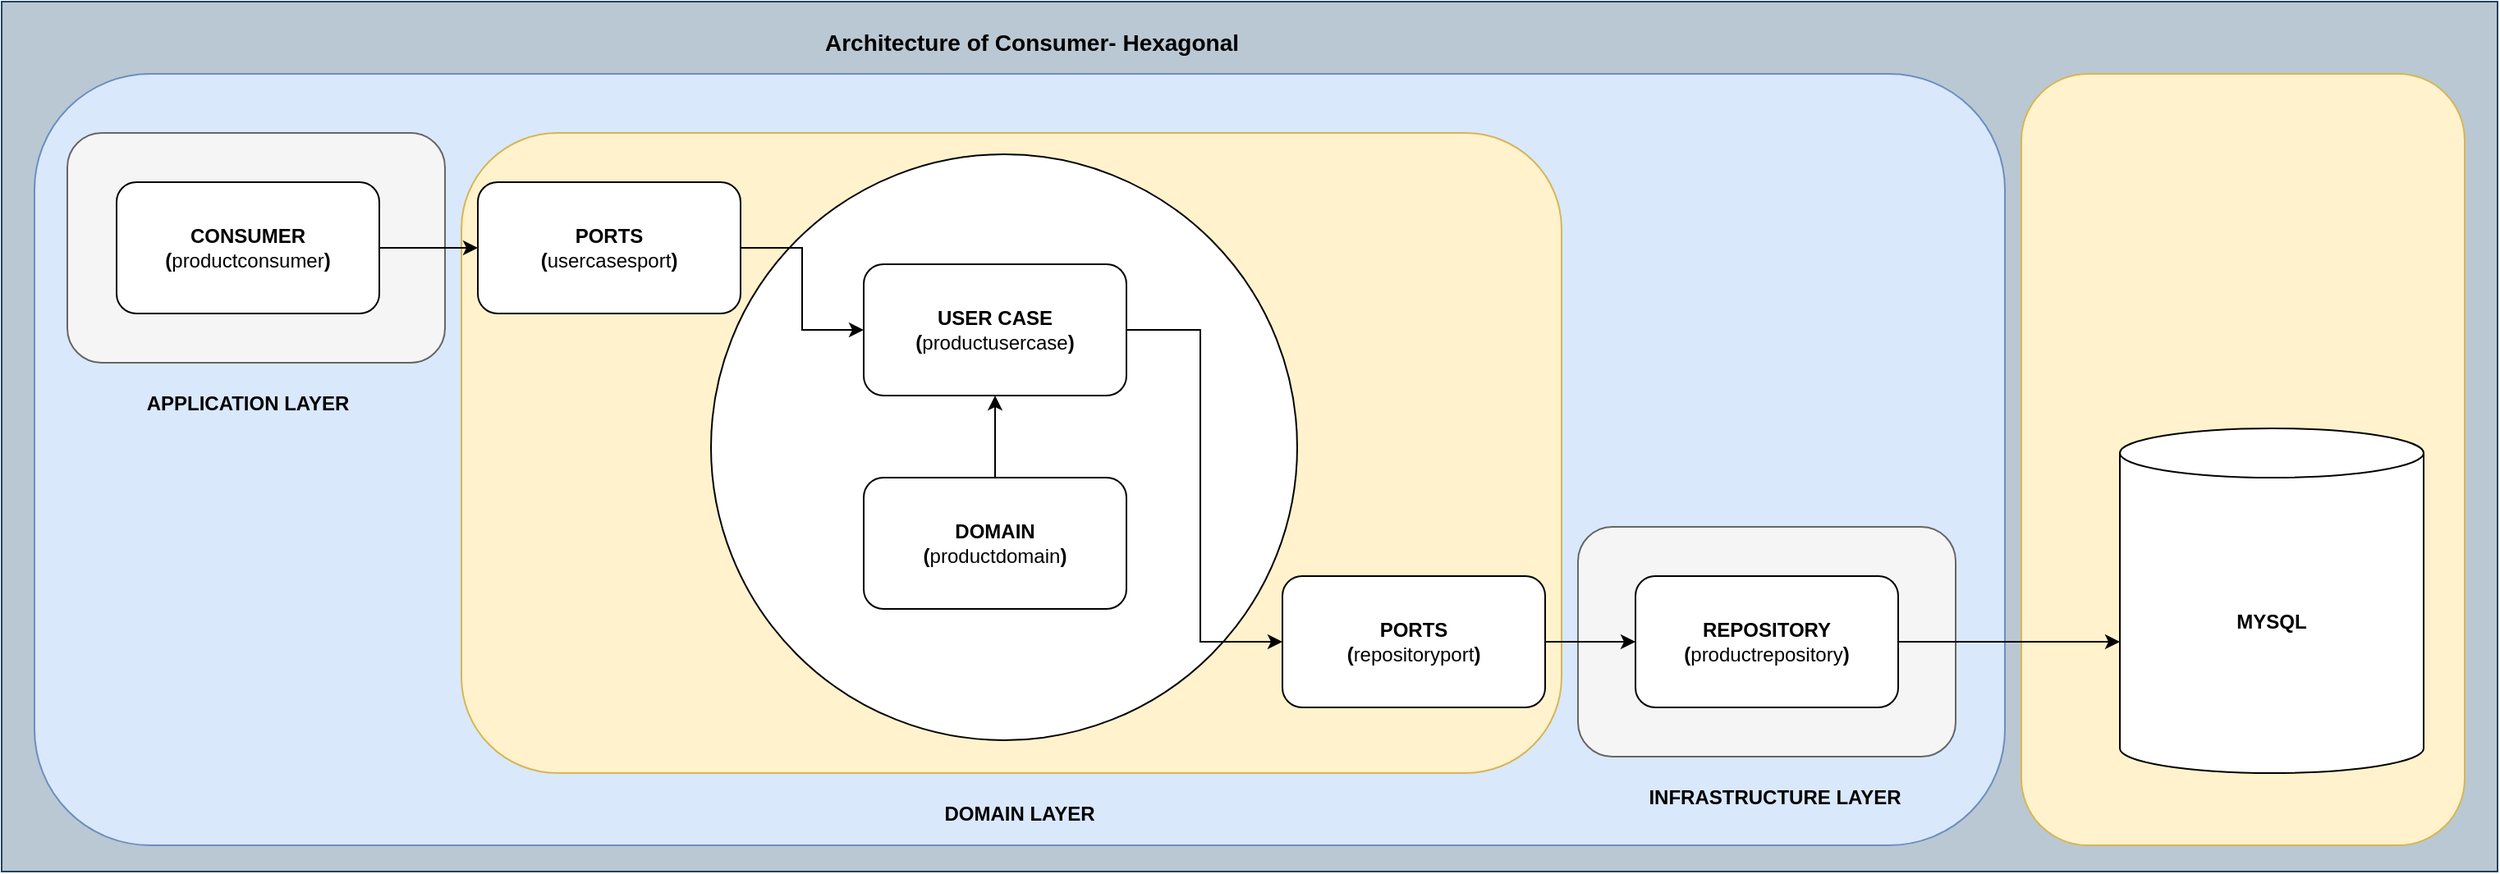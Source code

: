 <mxfile version="22.1.21" type="device">
  <diagram name="Page-1" id="w-lWyj8Ut34FLP-mD0ro">
    <mxGraphModel dx="2284" dy="759" grid="1" gridSize="10" guides="1" tooltips="1" connect="1" arrows="1" fold="1" page="1" pageScale="1" pageWidth="850" pageHeight="1100" math="0" shadow="0">
      <root>
        <mxCell id="0" />
        <mxCell id="1" parent="0" />
        <mxCell id="7ic5Q0N-fm72EmU3WI0P-2" value="" style="rounded=0;whiteSpace=wrap;html=1;fillColor=#bac8d3;strokeColor=#23445d;" vertex="1" parent="1">
          <mxGeometry x="-260" y="40" width="1520" height="530" as="geometry" />
        </mxCell>
        <mxCell id="7ic5Q0N-fm72EmU3WI0P-1" value="" style="rounded=1;whiteSpace=wrap;html=1;fillColor=#dae8fc;strokeColor=#6c8ebf;" vertex="1" parent="1">
          <mxGeometry x="-240" y="84" width="1200" height="470" as="geometry" />
        </mxCell>
        <mxCell id="7ic5Q0N-fm72EmU3WI0P-3" value="Architecture of Consumer- Hexagonal" style="text;html=1;strokeColor=none;fillColor=none;align=center;verticalAlign=middle;whiteSpace=wrap;rounded=0;fontStyle=1;fontSize=14;" vertex="1" parent="1">
          <mxGeometry x="240" y="50" width="255" height="30" as="geometry" />
        </mxCell>
        <mxCell id="7ic5Q0N-fm72EmU3WI0P-5" value="" style="rounded=1;whiteSpace=wrap;html=1;fillColor=#f5f5f5;fontColor=#333333;strokeColor=#666666;" vertex="1" parent="1">
          <mxGeometry x="-220" y="120" width="230" height="140" as="geometry" />
        </mxCell>
        <mxCell id="7ic5Q0N-fm72EmU3WI0P-6" value="&lt;b&gt;CONSUMER&lt;br&gt;(&lt;/b&gt;productconsumer&lt;b style=&quot;background-color: initial;&quot;&gt;)&lt;/b&gt;" style="rounded=1;whiteSpace=wrap;html=1;" vertex="1" parent="1">
          <mxGeometry x="-190" y="150" width="160" height="80" as="geometry" />
        </mxCell>
        <mxCell id="7ic5Q0N-fm72EmU3WI0P-7" value="APPLICATION LAYER" style="text;html=1;strokeColor=none;fillColor=none;align=center;verticalAlign=middle;whiteSpace=wrap;rounded=0;fontStyle=1" vertex="1" parent="1">
          <mxGeometry x="-180" y="270" width="140" height="30" as="geometry" />
        </mxCell>
        <mxCell id="7ic5Q0N-fm72EmU3WI0P-9" value="" style="rounded=1;whiteSpace=wrap;html=1;fillColor=#f5f5f5;fontColor=#333333;strokeColor=#666666;" vertex="1" parent="1">
          <mxGeometry x="700" y="360" width="230" height="140" as="geometry" />
        </mxCell>
        <mxCell id="7ic5Q0N-fm72EmU3WI0P-10" value="INFRASTRUCTURE LAYER" style="text;html=1;strokeColor=none;fillColor=none;align=center;verticalAlign=middle;whiteSpace=wrap;rounded=0;fontStyle=1" vertex="1" parent="1">
          <mxGeometry x="730" y="510" width="180" height="30" as="geometry" />
        </mxCell>
        <mxCell id="7ic5Q0N-fm72EmU3WI0P-12" value="" style="rounded=1;whiteSpace=wrap;html=1;fillColor=#fff2cc;strokeColor=#d6b656;" vertex="1" parent="1">
          <mxGeometry x="970" y="84" width="270" height="470" as="geometry" />
        </mxCell>
        <mxCell id="7ic5Q0N-fm72EmU3WI0P-13" value="" style="rounded=1;whiteSpace=wrap;html=1;fillColor=#fff2cc;strokeColor=#d6b656;" vertex="1" parent="1">
          <mxGeometry x="20" y="120" width="670" height="390" as="geometry" />
        </mxCell>
        <mxCell id="7ic5Q0N-fm72EmU3WI0P-14" value="" style="ellipse;whiteSpace=wrap;html=1;aspect=fixed;" vertex="1" parent="1">
          <mxGeometry x="172" y="133" width="357" height="357" as="geometry" />
        </mxCell>
        <mxCell id="7ic5Q0N-fm72EmU3WI0P-31" value="" style="edgeStyle=orthogonalEdgeStyle;rounded=0;orthogonalLoop=1;jettySize=auto;html=1;" edge="1" parent="1" source="7ic5Q0N-fm72EmU3WI0P-16" target="7ic5Q0N-fm72EmU3WI0P-25">
          <mxGeometry relative="1" as="geometry" />
        </mxCell>
        <mxCell id="7ic5Q0N-fm72EmU3WI0P-16" value="&lt;b&gt;PORTS&lt;/b&gt;&lt;br&gt;&lt;b&gt;(&lt;/b&gt;usercasesport&lt;b&gt;)&lt;/b&gt;" style="rounded=1;whiteSpace=wrap;html=1;" vertex="1" parent="1">
          <mxGeometry x="30" y="150" width="160" height="80" as="geometry" />
        </mxCell>
        <mxCell id="7ic5Q0N-fm72EmU3WI0P-17" value="&lt;b&gt;PORTS&lt;/b&gt;&lt;br&gt;&lt;b&gt;(&lt;/b&gt;repositoryport&lt;b&gt;)&lt;/b&gt;" style="rounded=1;whiteSpace=wrap;html=1;" vertex="1" parent="1">
          <mxGeometry x="520" y="390" width="160" height="80" as="geometry" />
        </mxCell>
        <mxCell id="7ic5Q0N-fm72EmU3WI0P-18" value="&lt;b&gt;REPOSITORY&lt;/b&gt;&lt;br&gt;&lt;b&gt;(&lt;/b&gt;productrepository&lt;b style=&quot;background-color: initial;&quot;&gt;)&lt;/b&gt;" style="rounded=1;whiteSpace=wrap;html=1;" vertex="1" parent="1">
          <mxGeometry x="735" y="390" width="160" height="80" as="geometry" />
        </mxCell>
        <mxCell id="7ic5Q0N-fm72EmU3WI0P-22" value="" style="endArrow=classic;html=1;rounded=0;exitX=1;exitY=0.5;exitDx=0;exitDy=0;" edge="1" parent="1" source="7ic5Q0N-fm72EmU3WI0P-18">
          <mxGeometry width="50" height="50" relative="1" as="geometry">
            <mxPoint x="980" y="480" as="sourcePoint" />
            <mxPoint x="1030" y="430" as="targetPoint" />
          </mxGeometry>
        </mxCell>
        <mxCell id="7ic5Q0N-fm72EmU3WI0P-23" value="" style="endArrow=classic;html=1;rounded=0;entryX=0;entryY=0.5;entryDx=0;entryDy=0;exitX=1;exitY=0.5;exitDx=0;exitDy=0;" edge="1" parent="1" source="7ic5Q0N-fm72EmU3WI0P-17" target="7ic5Q0N-fm72EmU3WI0P-18">
          <mxGeometry width="50" height="50" relative="1" as="geometry">
            <mxPoint x="490" y="410" as="sourcePoint" />
            <mxPoint x="540" y="360" as="targetPoint" />
          </mxGeometry>
        </mxCell>
        <mxCell id="7ic5Q0N-fm72EmU3WI0P-24" value="DOMAIN LAYER" style="text;html=1;strokeColor=none;fillColor=none;align=center;verticalAlign=middle;whiteSpace=wrap;rounded=0;fontStyle=1" vertex="1" parent="1">
          <mxGeometry x="290" y="520" width="140" height="30" as="geometry" />
        </mxCell>
        <mxCell id="7ic5Q0N-fm72EmU3WI0P-25" value="&lt;b&gt;USER CASE&lt;br&gt;(&lt;/b&gt;productusercase&lt;b style=&quot;background-color: initial;&quot;&gt;)&lt;/b&gt;" style="rounded=1;whiteSpace=wrap;html=1;" vertex="1" parent="1">
          <mxGeometry x="265" y="200" width="160" height="80" as="geometry" />
        </mxCell>
        <mxCell id="7ic5Q0N-fm72EmU3WI0P-32" value="" style="edgeStyle=orthogonalEdgeStyle;rounded=0;orthogonalLoop=1;jettySize=auto;html=1;" edge="1" parent="1" source="7ic5Q0N-fm72EmU3WI0P-26" target="7ic5Q0N-fm72EmU3WI0P-25">
          <mxGeometry relative="1" as="geometry" />
        </mxCell>
        <mxCell id="7ic5Q0N-fm72EmU3WI0P-26" value="&lt;b&gt;DOMAIN&lt;br&gt;(&lt;/b&gt;productdomain&lt;b style=&quot;background-color: initial;&quot;&gt;)&lt;/b&gt;" style="rounded=1;whiteSpace=wrap;html=1;" vertex="1" parent="1">
          <mxGeometry x="265" y="330" width="160" height="80" as="geometry" />
        </mxCell>
        <mxCell id="7ic5Q0N-fm72EmU3WI0P-27" value="" style="endArrow=classic;html=1;rounded=0;entryX=0;entryY=0.5;entryDx=0;entryDy=0;exitX=1;exitY=0.5;exitDx=0;exitDy=0;" edge="1" parent="1" source="7ic5Q0N-fm72EmU3WI0P-25" target="7ic5Q0N-fm72EmU3WI0P-17">
          <mxGeometry width="50" height="50" relative="1" as="geometry">
            <mxPoint x="490" y="420" as="sourcePoint" />
            <mxPoint x="540" y="370" as="targetPoint" />
            <Array as="points">
              <mxPoint x="470" y="240" />
              <mxPoint x="470" y="430" />
            </Array>
          </mxGeometry>
        </mxCell>
        <mxCell id="7ic5Q0N-fm72EmU3WI0P-28" style="edgeStyle=orthogonalEdgeStyle;rounded=0;orthogonalLoop=1;jettySize=auto;html=1;exitX=1;exitY=0.5;exitDx=0;exitDy=0;" edge="1" parent="1" source="7ic5Q0N-fm72EmU3WI0P-6" target="7ic5Q0N-fm72EmU3WI0P-16">
          <mxGeometry relative="1" as="geometry" />
        </mxCell>
        <mxCell id="7ic5Q0N-fm72EmU3WI0P-34" value="&lt;b&gt;MYSQL&lt;/b&gt;" style="shape=cylinder3;whiteSpace=wrap;html=1;boundedLbl=1;backgroundOutline=1;size=15;" vertex="1" parent="1">
          <mxGeometry x="1030" y="300" width="185" height="210" as="geometry" />
        </mxCell>
      </root>
    </mxGraphModel>
  </diagram>
</mxfile>
